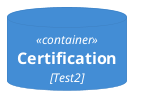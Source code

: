 @startuml Certification
!include <C4/C4_Container>
    ContainerDb(certificationDBAlias, "Certification", "Test2", "")
@enduml